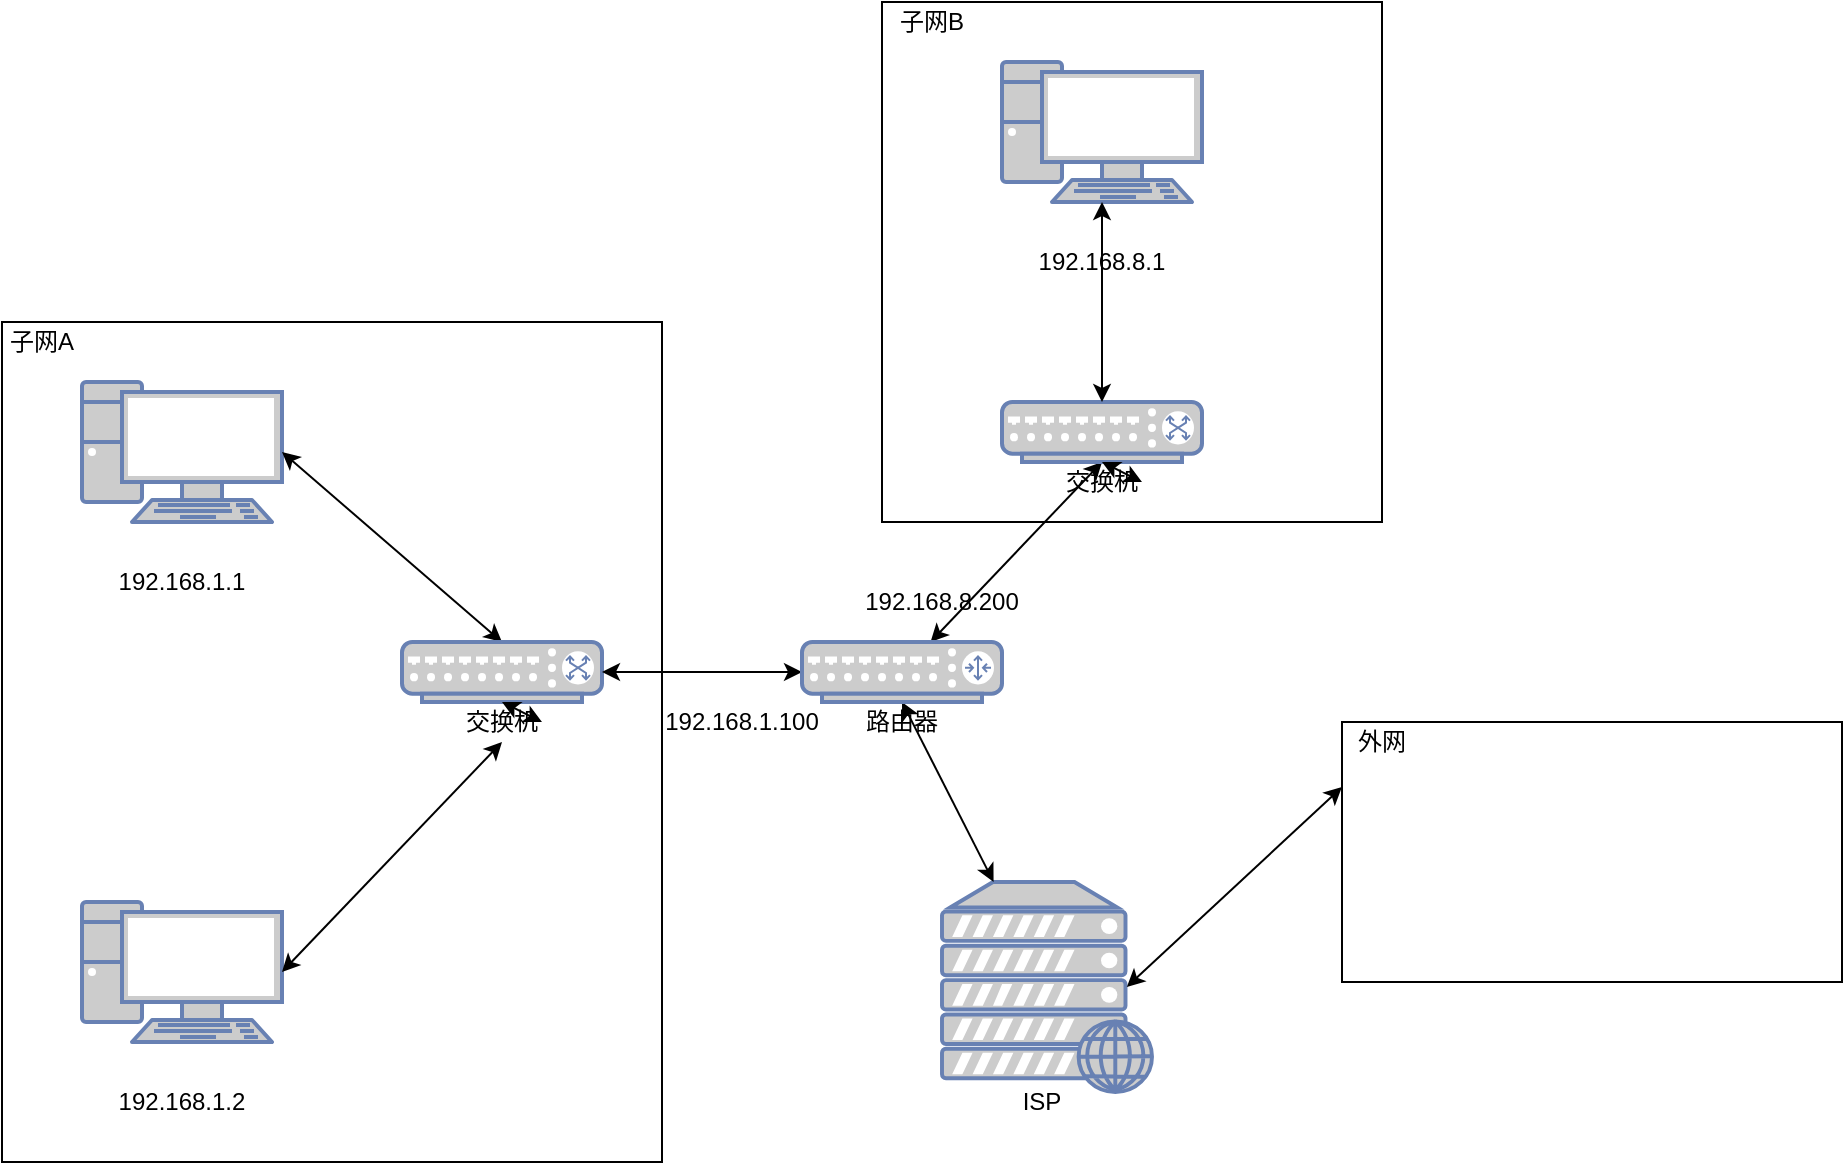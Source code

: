 <mxfile version="13.10.0" type="embed">
    <diagram id="9JXpqtQUpaSuGHmm3VuA" name="Page-1">
        <mxGraphModel dx="1089" dy="790" grid="1" gridSize="10" guides="1" tooltips="1" connect="1" arrows="1" fold="1" page="1" pageScale="1" pageWidth="850" pageHeight="1100" math="0" shadow="0">
            <root>
                <mxCell id="0"/>
                <mxCell id="1" parent="0"/>
                <mxCell id="38" value="" style="group" vertex="1" connectable="0" parent="1">
                    <mxGeometry x="480" y="30" width="250" height="260" as="geometry"/>
                </mxCell>
                <mxCell id="39" value="" style="rounded=0;whiteSpace=wrap;html=1;" vertex="1" parent="38">
                    <mxGeometry width="250.0" height="260" as="geometry"/>
                </mxCell>
                <mxCell id="40" value="子网B" style="text;html=1;strokeColor=none;fillColor=none;align=center;verticalAlign=middle;whiteSpace=wrap;rounded=0;" vertex="1" parent="38">
                    <mxGeometry width="50" height="20" as="geometry"/>
                </mxCell>
                <mxCell id="32" value="" style="group" vertex="1" connectable="0" parent="1">
                    <mxGeometry x="40" y="190" width="330" height="420" as="geometry"/>
                </mxCell>
                <mxCell id="30" value="" style="rounded=0;whiteSpace=wrap;html=1;" vertex="1" parent="32">
                    <mxGeometry width="330" height="420" as="geometry"/>
                </mxCell>
                <mxCell id="31" value="子网A" style="text;html=1;strokeColor=none;fillColor=none;align=center;verticalAlign=middle;whiteSpace=wrap;rounded=0;" vertex="1" parent="32">
                    <mxGeometry width="40" height="20" as="geometry"/>
                </mxCell>
                <mxCell id="4" value="" style="group" vertex="1" connectable="0" parent="1">
                    <mxGeometry x="80" y="220" width="100" height="110" as="geometry"/>
                </mxCell>
                <mxCell id="2" value="" style="fontColor=#0066CC;verticalAlign=top;verticalLabelPosition=bottom;labelPosition=center;align=center;html=1;outlineConnect=0;fillColor=#CCCCCC;strokeColor=#6881B3;gradientColor=none;gradientDirection=north;strokeWidth=2;shape=mxgraph.networks.pc;" vertex="1" parent="4">
                    <mxGeometry width="100" height="70" as="geometry"/>
                </mxCell>
                <mxCell id="3" value="192.168.1.1" style="text;html=1;strokeColor=none;fillColor=none;align=center;verticalAlign=middle;whiteSpace=wrap;rounded=0;" vertex="1" parent="4">
                    <mxGeometry x="30" y="90" width="40" height="20" as="geometry"/>
                </mxCell>
                <mxCell id="5" value="" style="group" vertex="1" connectable="0" parent="1">
                    <mxGeometry x="80" y="480" width="100" height="110" as="geometry"/>
                </mxCell>
                <mxCell id="6" value="" style="fontColor=#0066CC;verticalAlign=top;verticalLabelPosition=bottom;labelPosition=center;align=center;html=1;outlineConnect=0;fillColor=#CCCCCC;strokeColor=#6881B3;gradientColor=none;gradientDirection=north;strokeWidth=2;shape=mxgraph.networks.pc;" vertex="1" parent="5">
                    <mxGeometry width="100" height="70" as="geometry"/>
                </mxCell>
                <mxCell id="7" value="192.168.1.2" style="text;html=1;strokeColor=none;fillColor=none;align=center;verticalAlign=middle;whiteSpace=wrap;rounded=0;" vertex="1" parent="5">
                    <mxGeometry x="30" y="90" width="40" height="20" as="geometry"/>
                </mxCell>
                <mxCell id="11" value="" style="endArrow=classic;startArrow=classic;html=1;exitX=1;exitY=0.5;exitDx=0;exitDy=0;exitPerimeter=0;entryX=0.5;entryY=0;entryDx=0;entryDy=0;entryPerimeter=0;" edge="1" parent="1" source="2" target="9">
                    <mxGeometry width="50" height="50" relative="1" as="geometry">
                        <mxPoint x="310" y="310" as="sourcePoint"/>
                        <mxPoint x="360" y="260" as="targetPoint"/>
                    </mxGeometry>
                </mxCell>
                <mxCell id="13" value="" style="endArrow=classic;startArrow=classic;html=1;exitX=1;exitY=0.5;exitDx=0;exitDy=0;exitPerimeter=0;entryX=0.5;entryY=1;entryDx=0;entryDy=0;entryPerimeter=0;" edge="1" parent="1" source="6" target="12">
                    <mxGeometry width="50" height="50" relative="1" as="geometry">
                        <mxPoint x="180" y="515" as="sourcePoint"/>
                        <mxPoint x="280" y="400" as="targetPoint"/>
                    </mxGeometry>
                </mxCell>
                <mxCell id="14" value="" style="group" vertex="1" connectable="0" parent="1">
                    <mxGeometry x="240" y="350" width="100" height="50" as="geometry"/>
                </mxCell>
                <mxCell id="9" value="" style="fontColor=#0066CC;verticalAlign=top;verticalLabelPosition=bottom;labelPosition=center;align=center;html=1;outlineConnect=0;fillColor=#CCCCCC;strokeColor=#6881B3;gradientColor=none;gradientDirection=north;strokeWidth=2;shape=mxgraph.networks.switch;" vertex="1" parent="14">
                    <mxGeometry width="100" height="30" as="geometry"/>
                </mxCell>
                <mxCell id="12" value="交换机" style="text;html=1;strokeColor=none;fillColor=none;align=center;verticalAlign=middle;whiteSpace=wrap;rounded=0;" vertex="1" parent="14">
                    <mxGeometry x="30" y="30" width="40" height="20" as="geometry"/>
                </mxCell>
                <mxCell id="10" value="" style="endArrow=classic;startArrow=classic;html=1;exitX=1;exitY=0.5;exitDx=0;exitDy=0;exitPerimeter=0;entryX=0.5;entryY=1;entryDx=0;entryDy=0;entryPerimeter=0;" edge="1" parent="14" source="12" target="9">
                    <mxGeometry width="50" height="50" relative="1" as="geometry">
                        <mxPoint x="260" y="520" as="sourcePoint"/>
                        <mxPoint x="310" y="470" as="targetPoint"/>
                    </mxGeometry>
                </mxCell>
                <mxCell id="15" value="" style="group" vertex="1" connectable="0" parent="1">
                    <mxGeometry x="540" y="60" width="100" height="110" as="geometry"/>
                </mxCell>
                <mxCell id="16" value="" style="fontColor=#0066CC;verticalAlign=top;verticalLabelPosition=bottom;labelPosition=center;align=center;html=1;outlineConnect=0;fillColor=#CCCCCC;strokeColor=#6881B3;gradientColor=none;gradientDirection=north;strokeWidth=2;shape=mxgraph.networks.pc;" vertex="1" parent="15">
                    <mxGeometry width="100" height="70" as="geometry"/>
                </mxCell>
                <mxCell id="17" value="192.168.8.1" style="text;html=1;strokeColor=none;fillColor=none;align=center;verticalAlign=middle;whiteSpace=wrap;rounded=0;" vertex="1" parent="15">
                    <mxGeometry x="30" y="90" width="40" height="20" as="geometry"/>
                </mxCell>
                <mxCell id="21" value="" style="endArrow=classic;startArrow=classic;html=1;exitX=1;exitY=0.5;exitDx=0;exitDy=0;exitPerimeter=0;entryX=0;entryY=0.5;entryDx=0;entryDy=0;entryPerimeter=0;" edge="1" parent="1" source="9" target="18">
                    <mxGeometry width="50" height="50" relative="1" as="geometry">
                        <mxPoint x="420" y="530" as="sourcePoint"/>
                        <mxPoint x="470" y="480" as="targetPoint"/>
                    </mxGeometry>
                </mxCell>
                <mxCell id="22" value="" style="endArrow=classic;startArrow=classic;html=1;entryX=0.5;entryY=0;entryDx=0;entryDy=0;" edge="1" parent="1" source="18" target="35">
                    <mxGeometry width="50" height="50" relative="1" as="geometry">
                        <mxPoint x="520" y="520" as="sourcePoint"/>
                        <mxPoint x="570" y="470" as="targetPoint"/>
                    </mxGeometry>
                </mxCell>
                <mxCell id="25" value="" style="group" vertex="1" connectable="0" parent="1">
                    <mxGeometry x="510" y="470" width="105" height="120" as="geometry"/>
                </mxCell>
                <mxCell id="23" value="" style="fontColor=#0066CC;verticalAlign=top;verticalLabelPosition=bottom;labelPosition=center;align=center;html=1;outlineConnect=0;fillColor=#CCCCCC;strokeColor=#6881B3;gradientColor=none;gradientDirection=north;strokeWidth=2;shape=mxgraph.networks.web_server;" vertex="1" parent="25">
                    <mxGeometry width="105" height="105" as="geometry"/>
                </mxCell>
                <mxCell id="24" value="ISP" style="text;html=1;strokeColor=none;fillColor=none;align=center;verticalAlign=middle;whiteSpace=wrap;rounded=0;" vertex="1" parent="25">
                    <mxGeometry x="30" y="100" width="40" height="20" as="geometry"/>
                </mxCell>
                <mxCell id="26" value="" style="endArrow=classic;startArrow=classic;html=1;entryX=0.5;entryY=1;entryDx=0;entryDy=0;entryPerimeter=0;" edge="1" parent="1" source="23" target="18">
                    <mxGeometry width="50" height="50" relative="1" as="geometry">
                        <mxPoint x="420" y="550" as="sourcePoint"/>
                        <mxPoint x="470" y="500" as="targetPoint"/>
                    </mxGeometry>
                </mxCell>
                <mxCell id="29" value="" style="group" vertex="1" connectable="0" parent="1">
                    <mxGeometry x="390" y="340" width="210" height="60" as="geometry"/>
                </mxCell>
                <mxCell id="20" value="" style="group" vertex="1" connectable="0" parent="29">
                    <mxGeometry x="50" y="10" width="100" height="50" as="geometry"/>
                </mxCell>
                <mxCell id="18" value="" style="fontColor=#0066CC;verticalAlign=top;verticalLabelPosition=bottom;labelPosition=center;align=center;html=1;outlineConnect=0;fillColor=#CCCCCC;strokeColor=#6881B3;gradientColor=none;gradientDirection=north;strokeWidth=2;shape=mxgraph.networks.router;" vertex="1" parent="20">
                    <mxGeometry width="100" height="30" as="geometry"/>
                </mxCell>
                <mxCell id="19" value="路由器" style="text;html=1;strokeColor=none;fillColor=none;align=center;verticalAlign=middle;whiteSpace=wrap;rounded=0;" vertex="1" parent="20">
                    <mxGeometry x="30" y="30" width="40" height="20" as="geometry"/>
                </mxCell>
                <mxCell id="27" value="192.168.1.100" style="text;html=1;strokeColor=none;fillColor=none;align=center;verticalAlign=middle;whiteSpace=wrap;rounded=0;" vertex="1" parent="29">
                    <mxGeometry y="40" width="40" height="20" as="geometry"/>
                </mxCell>
                <mxCell id="28" value="192.168.8.200" style="text;html=1;strokeColor=none;fillColor=none;align=center;verticalAlign=middle;whiteSpace=wrap;rounded=0;" vertex="1" parent="1">
                    <mxGeometry x="490" y="320" width="40" height="20" as="geometry"/>
                </mxCell>
                <mxCell id="33" value="" style="group" vertex="1" connectable="0" parent="1">
                    <mxGeometry x="540" y="230" width="100" height="50" as="geometry"/>
                </mxCell>
                <mxCell id="34" value="" style="fontColor=#0066CC;verticalAlign=top;verticalLabelPosition=bottom;labelPosition=center;align=center;html=1;outlineConnect=0;fillColor=#CCCCCC;strokeColor=#6881B3;gradientColor=none;gradientDirection=north;strokeWidth=2;shape=mxgraph.networks.switch;" vertex="1" parent="33">
                    <mxGeometry width="100" height="30" as="geometry"/>
                </mxCell>
                <mxCell id="35" value="交换机" style="text;html=1;strokeColor=none;fillColor=none;align=center;verticalAlign=middle;whiteSpace=wrap;rounded=0;" vertex="1" parent="33">
                    <mxGeometry x="30" y="30" width="40" height="20" as="geometry"/>
                </mxCell>
                <mxCell id="36" value="" style="endArrow=classic;startArrow=classic;html=1;exitX=1;exitY=0.5;exitDx=0;exitDy=0;exitPerimeter=0;entryX=0.5;entryY=1;entryDx=0;entryDy=0;entryPerimeter=0;" edge="1" parent="33" source="35" target="34">
                    <mxGeometry width="50" height="50" relative="1" as="geometry">
                        <mxPoint x="260" y="520" as="sourcePoint"/>
                        <mxPoint x="310" y="470" as="targetPoint"/>
                    </mxGeometry>
                </mxCell>
                <mxCell id="37" value="" style="endArrow=classic;startArrow=classic;html=1;entryX=0.5;entryY=1;entryDx=0;entryDy=0;entryPerimeter=0;exitX=0.5;exitY=0;exitDx=0;exitDy=0;exitPerimeter=0;" edge="1" parent="1" source="34" target="16">
                    <mxGeometry width="50" height="50" relative="1" as="geometry">
                        <mxPoint x="390" y="120" as="sourcePoint"/>
                        <mxPoint x="440" y="70" as="targetPoint"/>
                    </mxGeometry>
                </mxCell>
                <mxCell id="43" value="" style="endArrow=classic;startArrow=classic;html=1;entryX=0;entryY=0.25;entryDx=0;entryDy=0;exitX=0.88;exitY=0.5;exitDx=0;exitDy=0;exitPerimeter=0;" edge="1" parent="1" source="23" target="41">
                    <mxGeometry width="50" height="50" relative="1" as="geometry">
                        <mxPoint x="545.789" y="480" as="sourcePoint"/>
                        <mxPoint x="500" y="390" as="targetPoint"/>
                    </mxGeometry>
                </mxCell>
                <mxCell id="45" value="" style="group" vertex="1" connectable="0" parent="1">
                    <mxGeometry x="710" y="390" width="250" height="130" as="geometry"/>
                </mxCell>
                <mxCell id="44" value="" style="group" vertex="1" connectable="0" parent="45">
                    <mxGeometry x="30" y="20" width="220" height="110" as="geometry"/>
                </mxCell>
                <mxCell id="41" value="" style="rounded=0;whiteSpace=wrap;html=1;" vertex="1" parent="44">
                    <mxGeometry x="-30" y="-20" width="250" height="130" as="geometry"/>
                </mxCell>
                <mxCell id="42" value="外网" style="text;html=1;strokeColor=none;fillColor=none;align=center;verticalAlign=middle;whiteSpace=wrap;rounded=0;" vertex="1" parent="45">
                    <mxGeometry width="40" height="20" as="geometry"/>
                </mxCell>
            </root>
        </mxGraphModel>
    </diagram>
</mxfile>